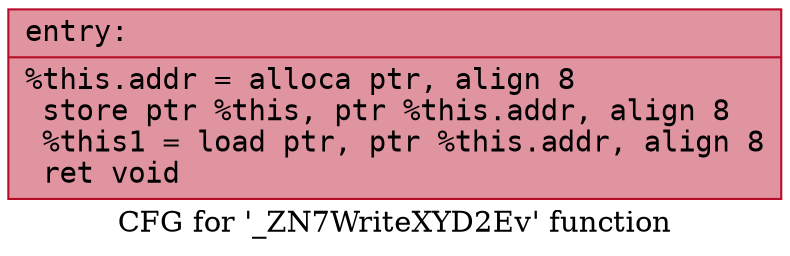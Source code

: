 digraph "CFG for '_ZN7WriteXYD2Ev' function" {
	label="CFG for '_ZN7WriteXYD2Ev' function";

	Node0x561f53d05aa0 [shape=record,color="#b70d28ff", style=filled, fillcolor="#b70d2870" fontname="Courier",label="{entry:\l|  %this.addr = alloca ptr, align 8\l  store ptr %this, ptr %this.addr, align 8\l  %this1 = load ptr, ptr %this.addr, align 8\l  ret void\l}"];
}
